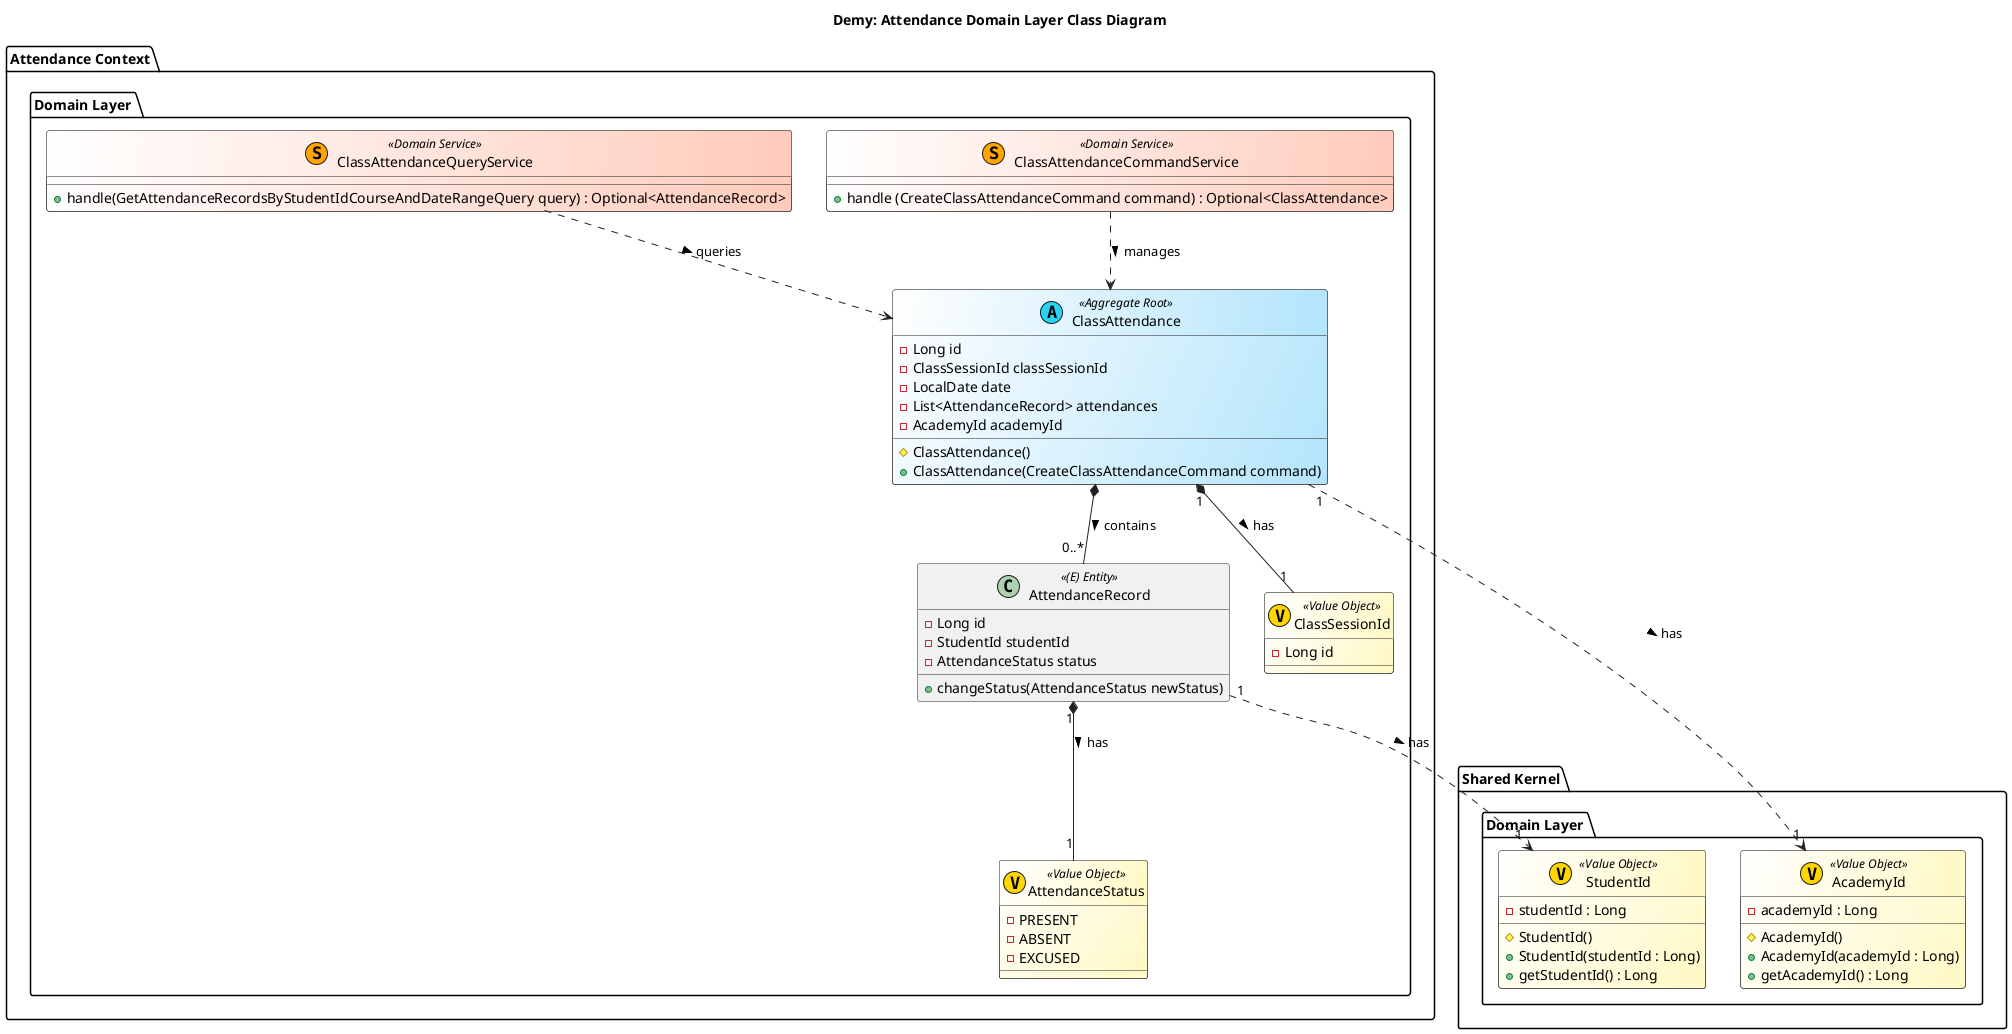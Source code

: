 @startuml Demy: Domain Model Diagram (Grouped by Bounded Context)

title Demy: Attendance Domain Layer Class Diagram
skinparam class {
    BackgroundColor<<Aggregate Root>> #FFFFFF/B3E5FC
    BackgroundColor<<Entity>> #FFFFFF/C8E6C9
    BackgroundColor<<Value Object>> #FFFFFF/FFF9C4
    BackgroundColor<<Domain Service>> #FFFFFF/FFCCBC
    BorderColor #212121
    ArrowColor #212121
    FontSize 14
}

package "Attendance Context" {
  package "Domain Layer " {
  class ClassAttendance <<(A, #27D3F5) Aggregate Root>> {
          - Long id
          - ClassSessionId classSessionId
          - LocalDate date
          - List<AttendanceRecord> attendances
          - AcademyId academyId
          # ClassAttendance()
          +ClassAttendance(CreateClassAttendanceCommand command)
               }

      class AttendanceRecord << (E) Entity>> {
      - Long id
      -StudentId studentId
      - AttendanceStatus status
      + changeStatus(AttendanceStatus newStatus)
              }

      class AttendanceStatus <<(V,#FFD700) Value Object >> {
      - PRESENT
      - ABSENT
      - EXCUSED


             }

      class ClassSessionId << (V, #FFD700) Value Object >> {
      - Long id
            }

      class ClassAttendanceCommandService << (S,Orange) Domain Service >> {
      +handle (CreateClassAttendanceCommand command) : Optional<ClassAttendance>

           }

      class ClassAttendanceQueryService << (S, Orange) Domain Service >> {
      + handle(GetAttendanceRecordsByStudentIdCourseAndDateRangeQuery query) : Optional<AttendanceRecord>
          }
       }
        ' Relationships
        ClassAttendance *-- "0..*" AttendanceRecord : contains >
        ClassAttendance "1"*-- "1" ClassSessionId : has >
        AttendanceRecord "1" *-- "1" AttendanceStatus : has >

        ClassAttendanceQueryService ..> ClassAttendance :  queries >
        ClassAttendanceCommandService ..> ClassAttendance : manages >


    }
    package "Shared Kernel" {
      package "Domain Layer " {

      class AcademyId << (V, #FFD700) Value Object>> {
      - academyId : Long
      # AcademyId()
      + AcademyId(academyId : Long)
      + getAcademyId() : Long

         }
      class StudentId << (V, #FFD700) Value Object>> {
            - studentId : Long
            # StudentId()
            + StudentId(studentId : Long)
            + getStudentId() : Long

               }
                ' Weak (ID-based) references
                ClassAttendance "1"..> "1" AcademyId : has >
                AttendanceRecord "1"..>  "1 "StudentId  : has >

      }
    }
@enduml